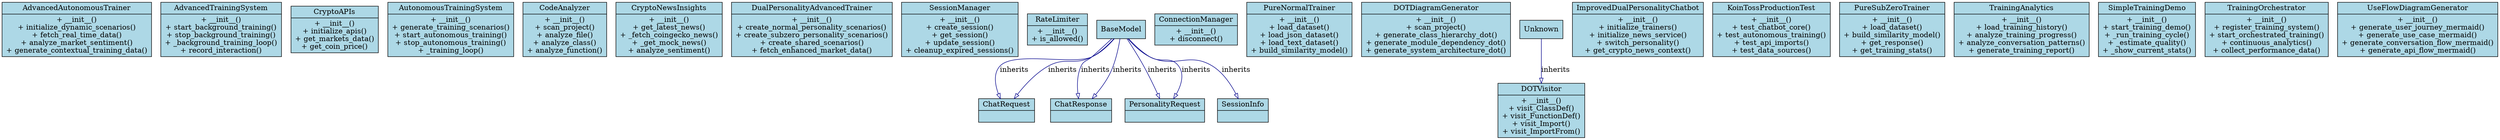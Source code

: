 digraph ClassHierarchy {
    rankdir=TB;
    node [shape=record, style=filled, fillcolor=lightblue];
    edge [color=darkblue, arrowhead=onormal];

    AdvancedAutonomousTrainer [label="{
        AdvancedAutonomousTrainer|
        + __init__()\n+ initialize_dynamic_scenarios()\n+ fetch_real_time_data()\n+ analyze_market_sentiment()\n+ generate_contextual_training_data()
    }}"];
    AdvancedTrainingSystem [label="{
        AdvancedTrainingSystem|
        + __init__()\n+ start_background_training()\n+ stop_background_training()\n+ _background_training_loop()\n+ record_interaction()
    }}"];
    CryptoAPIs [label="{
        CryptoAPIs|
        + __init__()\n+ initialize_apis()\n+ get_markets_data()\n+ get_coin_price()
    }}"];
    AutonomousTrainingSystem [label="{
        AutonomousTrainingSystem|
        + __init__()\n+ generate_training_scenarios()\n+ start_autonomous_training()\n+ stop_autonomous_training()\n+ _training_loop()
    }}"];
    CodeAnalyzer [label="{
        CodeAnalyzer|
        + __init__()\n+ scan_project()\n+ analyze_file()\n+ analyze_class()\n+ analyze_function()
    }}"];
    CryptoNewsInsights [label="{
        CryptoNewsInsights|
        + __init__()\n+ get_latest_news()\n+ _fetch_coingecko_news()\n+ _get_mock_news()\n+ analyze_sentiment()
    }}"];
    DualPersonalityAdvancedTrainer [label="{
        DualPersonalityAdvancedTrainer|
        + __init__()\n+ create_normal_personality_scenarios()\n+ create_subzero_personality_scenarios()\n+ create_shared_scenarios()\n+ fetch_enhanced_market_data()
    }}"];
    SessionManager [label="{
        SessionManager|
        + __init__()\n+ create_session()\n+ get_session()\n+ update_session()\n+ cleanup_expired_sessions()
    }}"];
    RateLimiter [label="{
        RateLimiter|
        + __init__()\n+ is_allowed()
    }}"];
    ChatRequest [label="{
        ChatRequest|
        
    }}"];
    BaseModel -> ChatRequest [label="inherits"];
    ChatResponse [label="{
        ChatResponse|
        
    }}"];
    BaseModel -> ChatResponse [label="inherits"];
    PersonalityRequest [label="{
        PersonalityRequest|
        
    }}"];
    BaseModel -> PersonalityRequest [label="inherits"];
    SessionInfo [label="{
        SessionInfo|
        
    }}"];
    BaseModel -> SessionInfo [label="inherits"];
    ConnectionManager [label="{
        ConnectionManager|
        + __init__()\n+ disconnect()
    }}"];
    PureNormalTrainer [label="{
        PureNormalTrainer|
        + __init__()\n+ load_dataset()\n+ tokenize_text()\n+ text_to_vector()\n+ cosine_similarity_custom()
    }}"];
    PureNormalTrainer [label="{
        PureNormalTrainer|
        + __init__()\n+ load_dataset()\n+ tokenize_text()\n+ text_to_vector()\n+ cosine_similarity_custom()
    }}"];
    DOTDiagramGenerator [label="{
        DOTDiagramGenerator|
        + __init__()\n+ scan_project()\n+ generate_class_hierarchy_dot()\n+ generate_module_dependency_dot()\n+ generate_system_architecture_dot()
    }}"];
    DOTVisitor [label="{
        DOTVisitor|
        + __init__()\n+ visit_ClassDef()\n+ visit_FunctionDef()\n+ visit_Import()\n+ visit_ImportFrom()
    }}"];
    Unknown -> DOTVisitor [label="inherits"];
    ImprovedDualPersonalityChatbot [label="{
        ImprovedDualPersonalityChatbot|
        + __init__()\n+ initialize_trainers()\n+ initialize_news_service()\n+ switch_personality()\n+ get_crypto_news_context()
    }}"];
    ImprovedDualPersonalityChatbot [label="{
        ImprovedDualPersonalityChatbot|
        + __init__()\n+ initialize_trainers()\n+ initialize_news_service()\n+ switch_personality()\n+ get_crypto_news_context()
    }}"];
    ChatRequest [label="{
        ChatRequest|
        
    }}"];
    BaseModel -> ChatRequest [label="inherits"];
    ChatResponse [label="{
        ChatResponse|
        
    }}"];
    BaseModel -> ChatResponse [label="inherits"];
    PersonalityRequest [label="{
        PersonalityRequest|
        
    }}"];
    BaseModel -> PersonalityRequest [label="inherits"];
    KoinTossProductionTest [label="{
        KoinTossProductionTest|
        + __init__()\n+ test_chatbot_core()\n+ test_autonomous_training()\n+ test_api_imports()\n+ test_data_sources()
    }}"];
    PureNormalTrainer [label="{
        PureNormalTrainer|
        + __init__()\n+ load_dataset()\n+ load_json_dataset()\n+ load_text_dataset()\n+ build_similarity_model()
    }}"];
    PureSubZeroTrainer [label="{
        PureSubZeroTrainer|
        + __init__()\n+ tokenize_text()\n+ text_to_vector()\n+ cosine_similarity_custom()\n+ load_dataset()
    }}"];
    PureSubZeroTrainer [label="{
        PureSubZeroTrainer|
        + __init__()\n+ load_dataset()\n+ build_similarity_model()\n+ get_response()\n+ get_training_stats()
    }}"];
    TrainingAnalytics [label="{
        TrainingAnalytics|
        + __init__()\n+ load_training_history()\n+ analyze_training_progress()\n+ analyze_conversation_patterns()\n+ generate_training_report()
    }}"];
    SimpleTrainingDemo [label="{
        SimpleTrainingDemo|
        + __init__()\n+ start_training_demo()\n+ _run_training_cycle()\n+ _estimate_quality()\n+ _show_current_stats()
    }}"];
    TrainingOrchestrator [label="{
        TrainingOrchestrator|
        + __init__()\n+ register_training_system()\n+ start_orchestrated_training()\n+ continuous_analytics()\n+ collect_performance_data()
    }}"];
    UseFlowDiagramGenerator [label="{
        UseFlowDiagramGenerator|
        + __init__()\n+ generate_user_journey_mermaid()\n+ generate_use_case_mermaid()\n+ generate_conversation_flow_mermaid()\n+ generate_api_flow_mermaid()
    }}"];
}